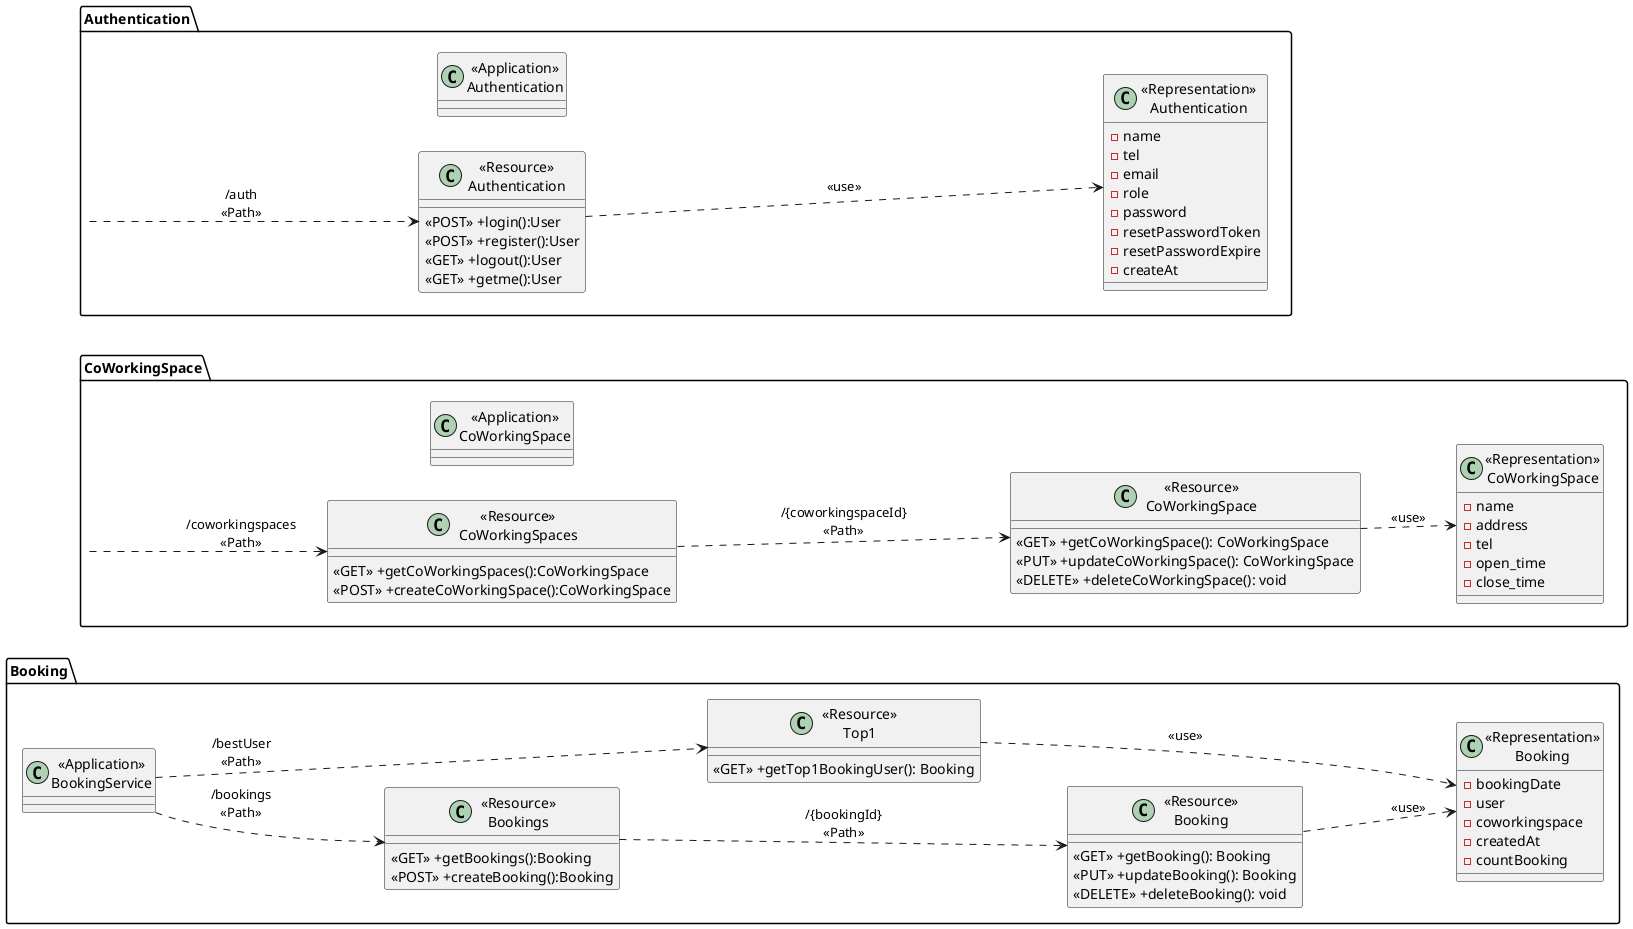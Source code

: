 ' @startuml Class Diagream

' class Booking {
'     - bookingDate: Date
'     - user: ObjectId
'     - coworkingspace: ObjectId
'     - createdAt: Date
'     - countBooking : Number
'     + getAppointments()
'     + getAppointment()
'     + addAppointment()
'     + updateAppointment()
'     + deleteAppointment()
' }

' class CoWorkingSpace {
'     - name: String
'     - address: String
'     - tel: String
'     - open_time: Date
'     - close_time: Date
'     + getCoWorkingSpaces()
'     + getCoWorkingSpace()
'     + createCoWorkingSpace()
'     + updateCoWorkingSpace()
'     + deleteCoWorkingSpace()
'     + getTop1BookingUser()
' }

' class User {
'     - name: String
'     - tel: String
'     - email: String
'     - role: String
'     - password: String
'     - resetPasswordToken: String
'     - resetPasswordExpire: Date
'     - createAt: Date
'     + register()
'     + login()
'     + getMe()
'     + logout()
' }

' Booking "1" *-- "1" CoWorkingSpace : belongs to
' Booking "1" *-- "1" User : belongs to

' @enduml

@startuml Class Diagram
left to right direction
package "Booking"{
    class "<<Application>>\nBookingService" as BookingService{}

    class "<<Resource>>\nBookings" as ResourceBookings{
        <<GET>> +getBookings():Booking
        <<POST>> +createBooking():Booking
    }

    class "<<Resource>>\nBooking" as ResourceBooking {
        <<GET>> +getBooking(): Booking
        <<PUT>> +updateBooking(): Booking
        <<DELETE>> +deleteBooking(): void
    }
    class "<<Resource>>\nTop1" as SearchTop1BookingUser {
        <<GET>> +getTop1BookingUser(): Booking
    }

    class "<<Representation>>\nBooking" as RepresentationBooking {
        - bookingDate
        - user
        - coworkingspace
        - createdAt
        - countBooking
    }

}

package "CoWorkingSpace"{
    class "<<Application>>\nCoWorkingSpace" as CoWorkingSpace{}

    class "<<Resource>>\nCoWorkingSpaces" as ResourceCoWorkingSpaces{
        <<GET>> +getCoWorkingSpaces():CoWorkingSpace
        <<POST>> +createCoWorkingSpace():CoWorkingSpace
    }

    class "<<Resource>>\nCoWorkingSpace" as ResourceCoWorkingSpace {
        <<GET>> +getCoWorkingSpace(): CoWorkingSpace
        <<PUT>> +updateCoWorkingSpace(): CoWorkingSpace
        <<DELETE>> +deleteCoWorkingSpace(): void
    }

    class "<<Representation>>\nCoWorkingSpace" as RepresentationCoWorkingSpace {
        - name
        - address
        - tel
        - open_time
        - close_time
    }

}

package "Authentication"{
    class "<<Application>>\nAuthentication" as Authentication{}

    class "<<Resource>>\nAuthentication" as ResourceAuthentication{
        <<POST>> +login():User
        <<POST>> +register():User
        <<GET>> +logout():User
        <<GET>> +getme():User
    }


    class "<<Representation>>\nAuthentication" as RepresentationAuthentication {
        - name
        - tel
        - email
        - role
        - password
        - resetPasswordToken
        - resetPasswordExpire
        - createAt
    }

}

BookingService ..> ResourceBookings:"/bookings\n<<Path>>"
BookingService ..> SearchTop1BookingUser: "/bestUser\n<<Path>>"
ResourceBookings ..> ResourceBooking: "/{bookingId}\n<<Path>>"
ResourceBooking ..> RepresentationBooking: "<<use>>"
SearchTop1BookingUser ..> RepresentationBooking: "<<use>>"

CoWorkingSpace ..> ResourceCoWorkingSpaces:"/coworkingspaces\n<<Path>>"
ResourceCoWorkingSpaces ..> ResourceCoWorkingSpace: "/{coworkingspaceId}\n<<Path>>"
ResourceCoWorkingSpace ..> RepresentationCoWorkingSpace: "<<use>>"

Authentication ..> ResourceAuthentication:"/auth\n<<Path>>"
ResourceAuthentication ..> RepresentationAuthentication: "<<use>>"
@enduml